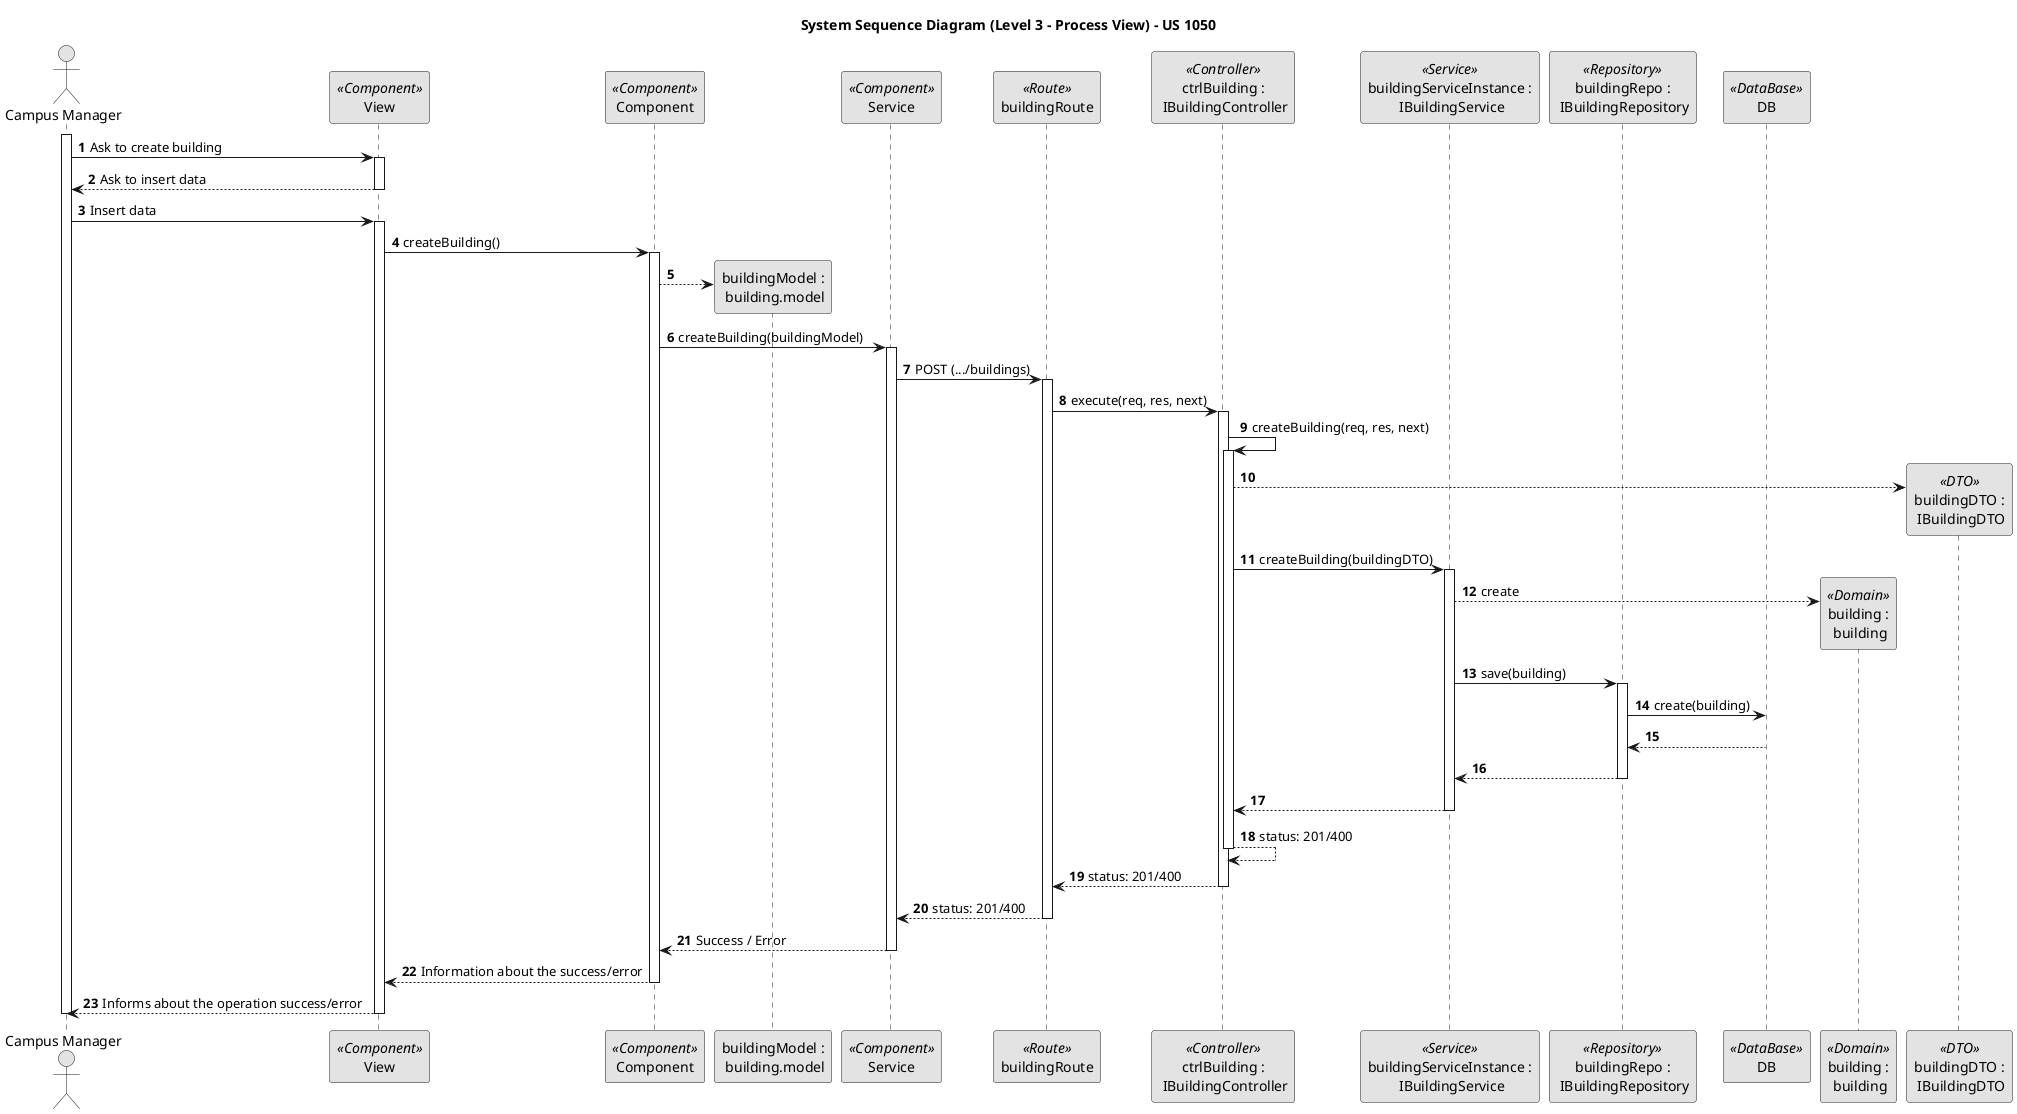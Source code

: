 @startuml
skinparam monochrome true
skinparam packageStyle rectangle
skinparam shadowing false

title System Sequence Diagram (Level 3 - Process View) - US 1050
autonumber

Actor "Campus Manager" as campusManager
participant "View" as View <<Component>>
participant "Component" as Component <<Component>>
participant "buildingModel :\n building.model" as buildingModel
participant "Service" as Service <<Component>>

participant "buildingRoute" as route <<Route>>
participant "ctrlBuilding :\n IBuildingController" as controller <<Controller>>
participant "buildingServiceInstance :\n IBuildingService" as service <<Service>>
participant "buildingRepo :\n IBuildingRepository" as repo <<Repository>>
participant "DB" as db <<DataBase>>

participant "building :\n building" as building <<Domain>>
participant "buildingDTO :\n IBuildingDTO" as buildingDTO <<DTO>>

activate campusManager
    campusManager -> View : Ask to create building
    activate View
        View --> campusManager : Ask to insert data
    deactivate View

    campusManager -> View : Insert data
    activate View
        View -> Component : createBuilding()
        activate Component
            Component --> buildingModel** :
            Component -> Service : createBuilding(buildingModel)
            activate Service
                Service -> route : POST (.../buildings)
                activate route

                    route -> controller : execute(req, res, next)
                    activate controller
                        controller -> controller : createBuilding(req, res, next)
                        activate controller
                            controller --> buildingDTO** :
                            controller -> service : createBuilding(buildingDTO)

                            activate service
                                service --> building** : create
                                service -> repo : save(building)
                                activate repo
                                    repo -> db : create(building)
                                    db --> repo :
                                    repo --> service :
                                deactivate repo
                                service --> controller :
                            deactivate service

                            controller --> controller : status: 201/400
                        deactivate controller
                        controller --> route : status: 201/400
                    deactivate controller

                    route --> Service : status: 201/400
                deactivate route
                Service --> Component : Success / Error
            deactivate Service

            Component --> View : Information about the success/error
        deactivate Component
        View --> campusManager : Informs about the operation success/error
    deactivate View
deactivate campusManager

@enduml
